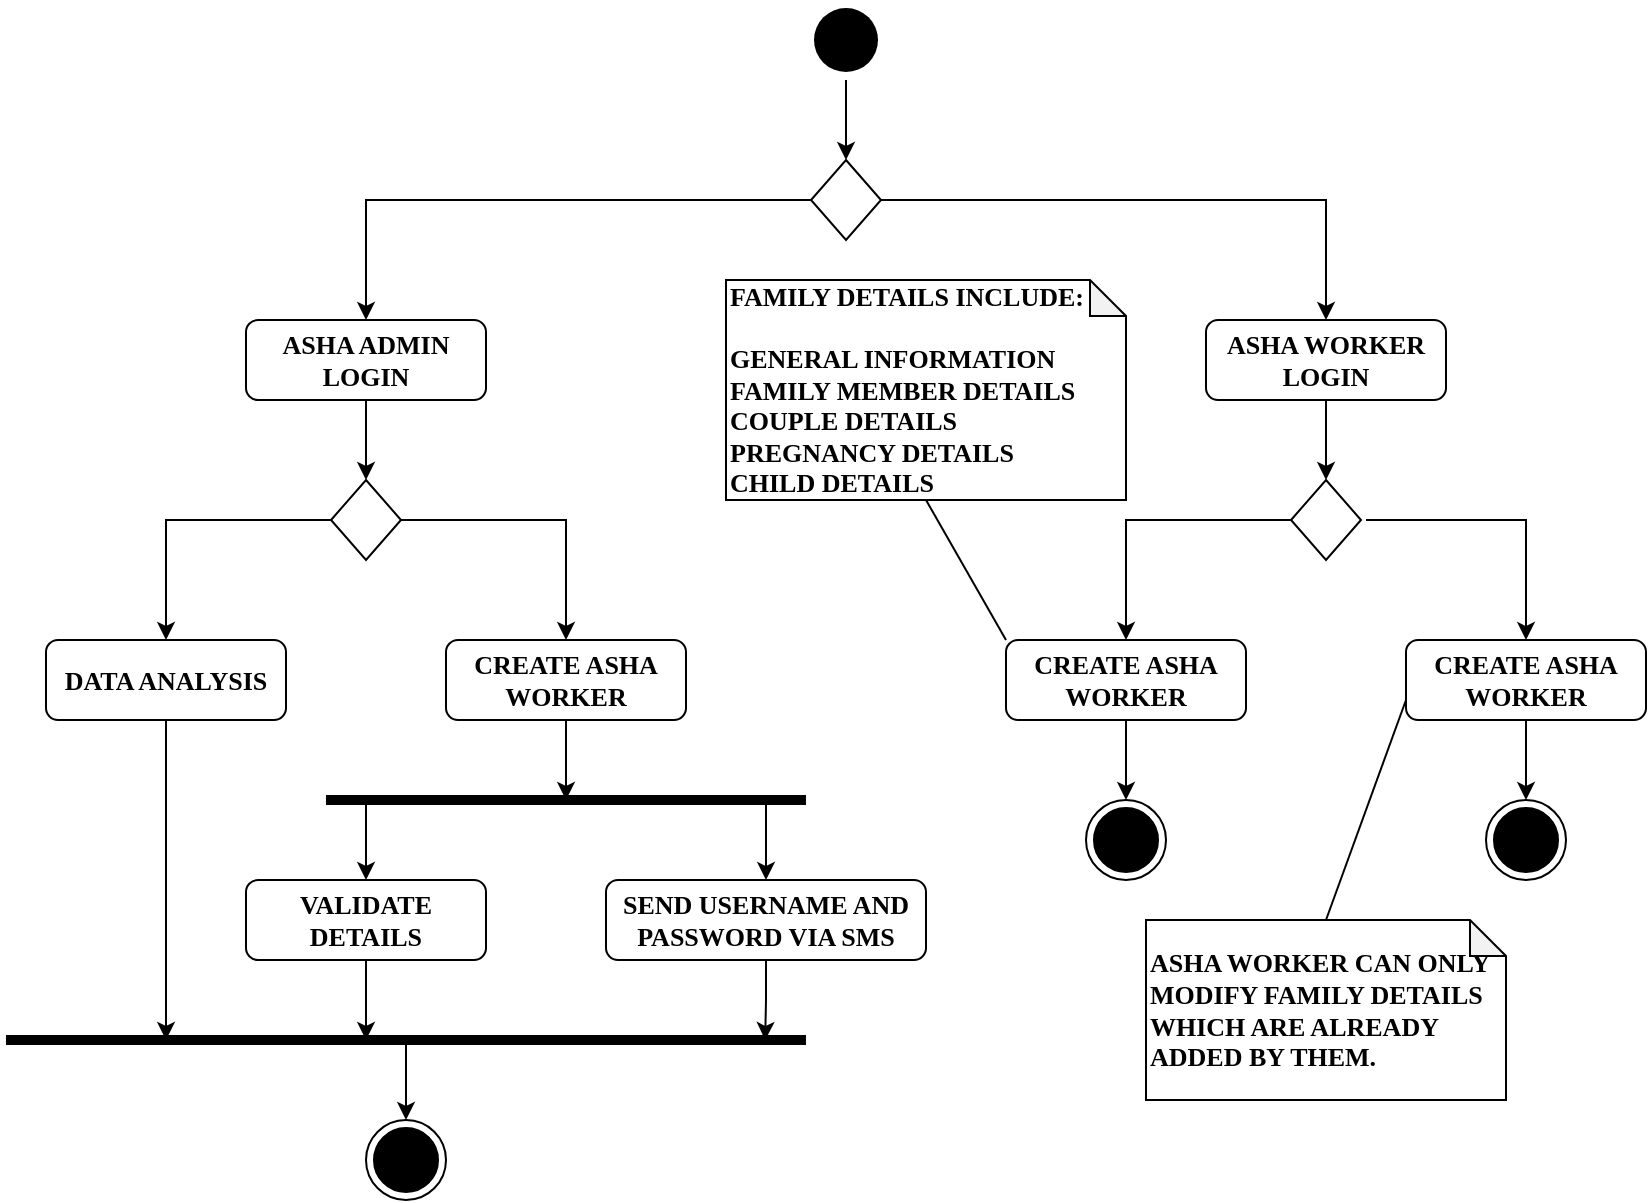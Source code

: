 <mxfile version="14.4.4" type="device"><diagram id="lmldY3rQGaZ1YzarYGVr" name="Page-1"><mxGraphModel dx="2333" dy="836" grid="1" gridSize="10" guides="1" tooltips="1" connect="1" arrows="1" fold="1" page="1" pageScale="1" pageWidth="850" pageHeight="1100" math="0" shadow="0"><root><mxCell id="0"/><mxCell id="1" parent="0"/><mxCell id="1tHzWGv0nb0783UfOhYj-3" value="" style="ellipse;html=1;shape=endState;fillColor=#000000;strokeColor=none;fontFamily=Times New Roman;fontStyle=1;fontSize=13;" vertex="1" parent="1"><mxGeometry x="400" y="80" width="40" height="40" as="geometry"/></mxCell><mxCell id="1tHzWGv0nb0783UfOhYj-4" value="" style="endArrow=classic;html=1;fontFamily=Times New Roman;fontStyle=1;fontSize=13;" edge="1" parent="1" source="1tHzWGv0nb0783UfOhYj-3"><mxGeometry width="50" height="50" relative="1" as="geometry"><mxPoint x="400" y="330" as="sourcePoint"/><mxPoint x="420" y="160" as="targetPoint"/></mxGeometry></mxCell><mxCell id="1tHzWGv0nb0783UfOhYj-5" value="" style="rhombus;whiteSpace=wrap;html=1;fontFamily=Times New Roman;fontStyle=1;fontSize=13;" vertex="1" parent="1"><mxGeometry x="402.5" y="160" width="35" height="40" as="geometry"/></mxCell><mxCell id="1tHzWGv0nb0783UfOhYj-6" value="" style="endArrow=classic;html=1;exitX=0;exitY=0.5;exitDx=0;exitDy=0;entryX=0.5;entryY=0;entryDx=0;entryDy=0;rounded=0;fontFamily=Times New Roman;fontStyle=1;fontSize=13;" edge="1" parent="1" source="1tHzWGv0nb0783UfOhYj-5" target="1tHzWGv0nb0783UfOhYj-7"><mxGeometry width="50" height="50" relative="1" as="geometry"><mxPoint x="400" y="330" as="sourcePoint"/><mxPoint x="230" y="190" as="targetPoint"/><Array as="points"><mxPoint x="180" y="180"/></Array></mxGeometry></mxCell><mxCell id="1tHzWGv0nb0783UfOhYj-7" value="ASHA ADMIN &lt;br style=&quot;font-size: 13px;&quot;&gt;LOGIN" style="rounded=1;whiteSpace=wrap;html=1;fontFamily=Times New Roman;fontStyle=1;fontSize=13;" vertex="1" parent="1"><mxGeometry x="120" y="240" width="120" height="40" as="geometry"/></mxCell><mxCell id="1tHzWGv0nb0783UfOhYj-38" style="edgeStyle=orthogonalEdgeStyle;rounded=0;orthogonalLoop=1;jettySize=auto;html=1;entryX=0.5;entryY=0;entryDx=0;entryDy=0;strokeWidth=1;fontFamily=Times New Roman;fontStyle=1;fontSize=13;" edge="1" parent="1" source="1tHzWGv0nb0783UfOhYj-8" target="1tHzWGv0nb0783UfOhYj-18"><mxGeometry relative="1" as="geometry"/></mxCell><mxCell id="1tHzWGv0nb0783UfOhYj-8" value="ASHA WORKER&lt;br style=&quot;font-size: 13px;&quot;&gt;LOGIN" style="rounded=1;whiteSpace=wrap;html=1;fontFamily=Times New Roman;fontStyle=1;fontSize=13;" vertex="1" parent="1"><mxGeometry x="600" y="240" width="120" height="40" as="geometry"/></mxCell><mxCell id="1tHzWGv0nb0783UfOhYj-9" value="" style="endArrow=classic;html=1;exitX=1;exitY=0.5;exitDx=0;exitDy=0;entryX=0.5;entryY=0;entryDx=0;entryDy=0;rounded=0;fontFamily=Times New Roman;fontStyle=1;fontSize=13;" edge="1" parent="1" source="1tHzWGv0nb0783UfOhYj-5" target="1tHzWGv0nb0783UfOhYj-8"><mxGeometry width="50" height="50" relative="1" as="geometry"><mxPoint x="412.5" y="190" as="sourcePoint"/><mxPoint x="190" y="250" as="targetPoint"/><Array as="points"><mxPoint x="660" y="180"/></Array></mxGeometry></mxCell><mxCell id="1tHzWGv0nb0783UfOhYj-11" value="" style="rhombus;whiteSpace=wrap;html=1;fontFamily=Times New Roman;fontStyle=1;fontSize=13;" vertex="1" parent="1"><mxGeometry x="162.5" y="320" width="35" height="40" as="geometry"/></mxCell><mxCell id="1tHzWGv0nb0783UfOhYj-34" style="edgeStyle=orthogonalEdgeStyle;rounded=0;orthogonalLoop=1;jettySize=auto;html=1;strokeWidth=1;fontFamily=Times New Roman;fontStyle=1;fontSize=13;" edge="1" parent="1" source="1tHzWGv0nb0783UfOhYj-12"><mxGeometry relative="1" as="geometry"><mxPoint x="80" y="600" as="targetPoint"/></mxGeometry></mxCell><mxCell id="1tHzWGv0nb0783UfOhYj-12" value="DATA ANALYSIS" style="rounded=1;whiteSpace=wrap;html=1;fontFamily=Times New Roman;fontStyle=1;fontSize=13;" vertex="1" parent="1"><mxGeometry x="20" y="400" width="120" height="40" as="geometry"/></mxCell><mxCell id="1tHzWGv0nb0783UfOhYj-31" style="edgeStyle=orthogonalEdgeStyle;rounded=0;orthogonalLoop=1;jettySize=auto;html=1;strokeWidth=1;fontFamily=Times New Roman;fontStyle=1;fontSize=13;" edge="1" parent="1" source="1tHzWGv0nb0783UfOhYj-13"><mxGeometry relative="1" as="geometry"><mxPoint x="280" y="480" as="targetPoint"/></mxGeometry></mxCell><mxCell id="1tHzWGv0nb0783UfOhYj-13" value="CREATE ASHA WORKER" style="rounded=1;whiteSpace=wrap;html=1;fontFamily=Times New Roman;fontStyle=1;fontSize=13;" vertex="1" parent="1"><mxGeometry x="220" y="400" width="120" height="40" as="geometry"/></mxCell><mxCell id="1tHzWGv0nb0783UfOhYj-14" value="" style="endArrow=none;html=1;strokeWidth=5;fontFamily=Times New Roman;fontStyle=1;fontSize=13;" edge="1" parent="1"><mxGeometry width="50" height="50" relative="1" as="geometry"><mxPoint x="160" y="480" as="sourcePoint"/><mxPoint x="400" y="480" as="targetPoint"/></mxGeometry></mxCell><mxCell id="1tHzWGv0nb0783UfOhYj-32" style="edgeStyle=orthogonalEdgeStyle;rounded=0;orthogonalLoop=1;jettySize=auto;html=1;strokeWidth=1;fontFamily=Times New Roman;fontStyle=1;fontSize=13;" edge="1" parent="1" source="1tHzWGv0nb0783UfOhYj-15"><mxGeometry relative="1" as="geometry"><mxPoint x="180" y="600" as="targetPoint"/></mxGeometry></mxCell><mxCell id="1tHzWGv0nb0783UfOhYj-15" value="VALIDATE &lt;br style=&quot;font-size: 13px;&quot;&gt;DETAILS" style="rounded=1;whiteSpace=wrap;html=1;fontFamily=Times New Roman;fontStyle=1;fontSize=13;" vertex="1" parent="1"><mxGeometry x="120" y="520" width="120" height="40" as="geometry"/></mxCell><mxCell id="1tHzWGv0nb0783UfOhYj-33" style="edgeStyle=orthogonalEdgeStyle;rounded=0;orthogonalLoop=1;jettySize=auto;html=1;exitX=0.5;exitY=1;exitDx=0;exitDy=0;strokeWidth=1;fontFamily=Times New Roman;fontStyle=1;fontSize=13;" edge="1" parent="1" source="1tHzWGv0nb0783UfOhYj-16"><mxGeometry relative="1" as="geometry"><mxPoint x="379.588" y="600" as="targetPoint"/></mxGeometry></mxCell><mxCell id="1tHzWGv0nb0783UfOhYj-16" value="SEND USERNAME AND PASSWORD VIA SMS" style="rounded=1;whiteSpace=wrap;html=1;fontFamily=Times New Roman;fontStyle=1;fontSize=13;" vertex="1" parent="1"><mxGeometry x="300" y="520" width="160" height="40" as="geometry"/></mxCell><mxCell id="1tHzWGv0nb0783UfOhYj-17" value="" style="endArrow=none;html=1;strokeWidth=5;fontFamily=Times New Roman;fontStyle=1;fontSize=13;" edge="1" parent="1"><mxGeometry width="50" height="50" relative="1" as="geometry"><mxPoint y="600" as="sourcePoint"/><mxPoint x="400" y="600" as="targetPoint"/></mxGeometry></mxCell><mxCell id="1tHzWGv0nb0783UfOhYj-18" value="" style="rhombus;whiteSpace=wrap;html=1;fontFamily=Times New Roman;fontStyle=1;fontSize=13;" vertex="1" parent="1"><mxGeometry x="642.5" y="320" width="35" height="40" as="geometry"/></mxCell><mxCell id="1tHzWGv0nb0783UfOhYj-41" style="edgeStyle=orthogonalEdgeStyle;rounded=0;orthogonalLoop=1;jettySize=auto;html=1;entryX=0.5;entryY=0;entryDx=0;entryDy=0;strokeWidth=1;fontFamily=Times New Roman;fontStyle=1;fontSize=13;" edge="1" parent="1" source="1tHzWGv0nb0783UfOhYj-19" target="1tHzWGv0nb0783UfOhYj-21"><mxGeometry relative="1" as="geometry"/></mxCell><mxCell id="1tHzWGv0nb0783UfOhYj-19" value="CREATE ASHA WORKER" style="rounded=1;whiteSpace=wrap;html=1;fontFamily=Times New Roman;fontStyle=1;fontSize=13;" vertex="1" parent="1"><mxGeometry x="500" y="400" width="120" height="40" as="geometry"/></mxCell><mxCell id="1tHzWGv0nb0783UfOhYj-42" style="edgeStyle=orthogonalEdgeStyle;rounded=0;orthogonalLoop=1;jettySize=auto;html=1;entryX=0.5;entryY=0;entryDx=0;entryDy=0;strokeWidth=1;fontFamily=Times New Roman;fontStyle=1;fontSize=13;" edge="1" parent="1" source="1tHzWGv0nb0783UfOhYj-20" target="1tHzWGv0nb0783UfOhYj-22"><mxGeometry relative="1" as="geometry"/></mxCell><mxCell id="1tHzWGv0nb0783UfOhYj-20" value="CREATE ASHA WORKER" style="rounded=1;whiteSpace=wrap;html=1;fontFamily=Times New Roman;fontStyle=1;fontSize=13;" vertex="1" parent="1"><mxGeometry x="700" y="400" width="120" height="40" as="geometry"/></mxCell><mxCell id="1tHzWGv0nb0783UfOhYj-21" value="" style="ellipse;html=1;shape=endState;fillColor=#000000;fontFamily=Times New Roman;fontStyle=1;fontSize=13;" vertex="1" parent="1"><mxGeometry x="540" y="480" width="40" height="40" as="geometry"/></mxCell><mxCell id="1tHzWGv0nb0783UfOhYj-22" value="" style="ellipse;html=1;shape=endState;fillColor=#000000;fontFamily=Times New Roman;fontStyle=1;fontSize=13;" vertex="1" parent="1"><mxGeometry x="740" y="480" width="40" height="40" as="geometry"/></mxCell><mxCell id="1tHzWGv0nb0783UfOhYj-23" value="" style="ellipse;html=1;shape=endState;fillColor=#000000;fontFamily=Times New Roman;fontStyle=1;fontSize=13;" vertex="1" parent="1"><mxGeometry x="180" y="640" width="40" height="40" as="geometry"/></mxCell><mxCell id="1tHzWGv0nb0783UfOhYj-26" value="&lt;div style=&quot;text-align: justify; font-size: 13px;&quot;&gt;&lt;span style=&quot;font-size: 13px;&quot;&gt;&lt;span style=&quot;font-size: 13px;&quot;&gt;FAMILY DETAILS INCLUDE:&lt;/span&gt;&lt;/span&gt;&lt;/div&gt;&lt;div style=&quot;text-align: justify; font-size: 13px;&quot;&gt;&lt;span style=&quot;font-size: 13px;&quot;&gt;&lt;span style=&quot;font-size: 13px;&quot;&gt;&lt;br style=&quot;font-size: 13px;&quot;&gt;&lt;/span&gt;&lt;/span&gt;&lt;/div&gt;&lt;span style=&quot;text-align: justify; font-size: 13px;&quot;&gt;GENERAL INFORMATION&lt;/span&gt;&lt;br style=&quot;font-size: 13px;&quot;&gt;&lt;span style=&quot;text-align: justify; font-size: 13px;&quot;&gt;FAMILY MEMBER DETAILS&lt;/span&gt;&lt;br style=&quot;font-size: 13px;&quot;&gt;&lt;span style=&quot;text-align: justify; font-size: 13px;&quot;&gt;COUPLE DETAILS&lt;/span&gt;&lt;br style=&quot;font-size: 13px;&quot;&gt;&lt;span style=&quot;text-align: justify; font-size: 13px;&quot;&gt;PREGNANCY DETAILS&lt;/span&gt;&lt;br style=&quot;font-size: 13px;&quot;&gt;&lt;span style=&quot;text-align: justify; font-size: 13px;&quot;&gt;CHILD DETAILS&lt;/span&gt;" style="shape=note;whiteSpace=wrap;html=1;backgroundOutline=1;darkOpacity=0.05;strokeColor=#000000;size=18;align=left;fontFamily=Times New Roman;fontStyle=1;fontSize=13;" vertex="1" parent="1"><mxGeometry x="360" y="220" width="200" height="110" as="geometry"/></mxCell><mxCell id="1tHzWGv0nb0783UfOhYj-27" value="&lt;div style=&quot;font-size: 13px;&quot;&gt;&lt;span style=&quot;font-size: 13px;&quot;&gt;ASHA WORKER CAN ONLY MODIFY FAMILY DETAILS WHICH ARE ALREADY ADDED BY THEM.&lt;/span&gt;&lt;/div&gt;" style="shape=note;whiteSpace=wrap;html=1;backgroundOutline=1;darkOpacity=0.05;strokeColor=#000000;size=18;align=left;fontFamily=Times New Roman;fontStyle=1;fontSize=13;" vertex="1" parent="1"><mxGeometry x="570" y="540" width="180" height="90" as="geometry"/></mxCell><mxCell id="1tHzWGv0nb0783UfOhYj-28" value="" style="endArrow=classic;html=1;strokeWidth=1;entryX=0.5;entryY=0;entryDx=0;entryDy=0;exitX=0.5;exitY=1;exitDx=0;exitDy=0;fontFamily=Times New Roman;fontStyle=1;fontSize=13;" edge="1" parent="1" source="1tHzWGv0nb0783UfOhYj-7" target="1tHzWGv0nb0783UfOhYj-11"><mxGeometry width="50" height="50" relative="1" as="geometry"><mxPoint x="600" y="380" as="sourcePoint"/><mxPoint x="650" y="330" as="targetPoint"/></mxGeometry></mxCell><mxCell id="1tHzWGv0nb0783UfOhYj-29" value="" style="endArrow=classic;html=1;strokeWidth=1;entryX=0.5;entryY=0;entryDx=0;entryDy=0;exitX=1;exitY=0.5;exitDx=0;exitDy=0;rounded=0;fontFamily=Times New Roman;fontStyle=1;fontSize=13;" edge="1" parent="1" source="1tHzWGv0nb0783UfOhYj-11" target="1tHzWGv0nb0783UfOhYj-13"><mxGeometry width="50" height="50" relative="1" as="geometry"><mxPoint x="190" y="290" as="sourcePoint"/><mxPoint x="190" y="330" as="targetPoint"/><Array as="points"><mxPoint x="280" y="340"/></Array></mxGeometry></mxCell><mxCell id="1tHzWGv0nb0783UfOhYj-30" value="" style="endArrow=classic;html=1;strokeWidth=1;entryX=0.5;entryY=0;entryDx=0;entryDy=0;exitX=0;exitY=0.5;exitDx=0;exitDy=0;rounded=0;fontFamily=Times New Roman;fontStyle=1;fontSize=13;" edge="1" parent="1" source="1tHzWGv0nb0783UfOhYj-11" target="1tHzWGv0nb0783UfOhYj-12"><mxGeometry width="50" height="50" relative="1" as="geometry"><mxPoint x="207.5" y="350" as="sourcePoint"/><mxPoint x="290" y="410" as="targetPoint"/><Array as="points"><mxPoint x="80" y="340"/></Array></mxGeometry></mxCell><mxCell id="1tHzWGv0nb0783UfOhYj-35" value="" style="endArrow=classic;html=1;strokeWidth=1;entryX=0.5;entryY=0;entryDx=0;entryDy=0;fontFamily=Times New Roman;fontStyle=1;fontSize=13;" edge="1" parent="1" target="1tHzWGv0nb0783UfOhYj-15"><mxGeometry width="50" height="50" relative="1" as="geometry"><mxPoint x="180" y="480" as="sourcePoint"/><mxPoint x="650" y="330" as="targetPoint"/></mxGeometry></mxCell><mxCell id="1tHzWGv0nb0783UfOhYj-36" value="" style="endArrow=classic;html=1;strokeWidth=1;entryX=0.5;entryY=0;entryDx=0;entryDy=0;fontFamily=Times New Roman;fontStyle=1;fontSize=13;" edge="1" parent="1" target="1tHzWGv0nb0783UfOhYj-16"><mxGeometry width="50" height="50" relative="1" as="geometry"><mxPoint x="380" y="480" as="sourcePoint"/><mxPoint x="190" y="530" as="targetPoint"/></mxGeometry></mxCell><mxCell id="1tHzWGv0nb0783UfOhYj-37" value="" style="endArrow=classic;html=1;strokeWidth=1;entryX=0.5;entryY=0;entryDx=0;entryDy=0;fontFamily=Times New Roman;fontStyle=1;fontSize=13;" edge="1" parent="1" target="1tHzWGv0nb0783UfOhYj-23"><mxGeometry width="50" height="50" relative="1" as="geometry"><mxPoint x="200" y="600" as="sourcePoint"/><mxPoint x="650" y="330" as="targetPoint"/></mxGeometry></mxCell><mxCell id="1tHzWGv0nb0783UfOhYj-39" value="" style="endArrow=classic;html=1;strokeWidth=1;entryX=0.5;entryY=0;entryDx=0;entryDy=0;exitX=0;exitY=0.5;exitDx=0;exitDy=0;rounded=0;fontFamily=Times New Roman;fontStyle=1;fontSize=13;" edge="1" parent="1" source="1tHzWGv0nb0783UfOhYj-18" target="1tHzWGv0nb0783UfOhYj-19"><mxGeometry width="50" height="50" relative="1" as="geometry"><mxPoint x="600" y="360" as="sourcePoint"/><mxPoint x="650" y="310" as="targetPoint"/><Array as="points"><mxPoint x="560" y="340"/></Array></mxGeometry></mxCell><mxCell id="1tHzWGv0nb0783UfOhYj-40" value="" style="endArrow=classic;html=1;strokeWidth=1;entryX=0.5;entryY=0;entryDx=0;entryDy=0;rounded=0;fontFamily=Times New Roman;fontStyle=1;fontSize=13;" edge="1" parent="1" target="1tHzWGv0nb0783UfOhYj-20"><mxGeometry width="50" height="50" relative="1" as="geometry"><mxPoint x="680" y="340" as="sourcePoint"/><mxPoint x="570" y="410" as="targetPoint"/><Array as="points"><mxPoint x="760" y="340"/></Array></mxGeometry></mxCell><mxCell id="1tHzWGv0nb0783UfOhYj-45" value="" style="endArrow=none;html=1;strokeWidth=1;entryX=0;entryY=0.75;entryDx=0;entryDy=0;exitX=0.5;exitY=0;exitDx=0;exitDy=0;exitPerimeter=0;fontFamily=Times New Roman;fontStyle=1;fontSize=13;" edge="1" parent="1" source="1tHzWGv0nb0783UfOhYj-27" target="1tHzWGv0nb0783UfOhYj-20"><mxGeometry width="50" height="50" relative="1" as="geometry"><mxPoint x="600" y="360" as="sourcePoint"/><mxPoint x="650" y="310" as="targetPoint"/></mxGeometry></mxCell><mxCell id="1tHzWGv0nb0783UfOhYj-46" value="" style="endArrow=none;html=1;strokeWidth=1;entryX=0.5;entryY=1;entryDx=0;entryDy=0;exitX=0;exitY=0;exitDx=0;exitDy=0;entryPerimeter=0;fontFamily=Times New Roman;fontStyle=1;fontSize=13;" edge="1" parent="1" source="1tHzWGv0nb0783UfOhYj-19" target="1tHzWGv0nb0783UfOhYj-26"><mxGeometry width="50" height="50" relative="1" as="geometry"><mxPoint x="670" y="570" as="sourcePoint"/><mxPoint x="710" y="450" as="targetPoint"/></mxGeometry></mxCell></root></mxGraphModel></diagram></mxfile>